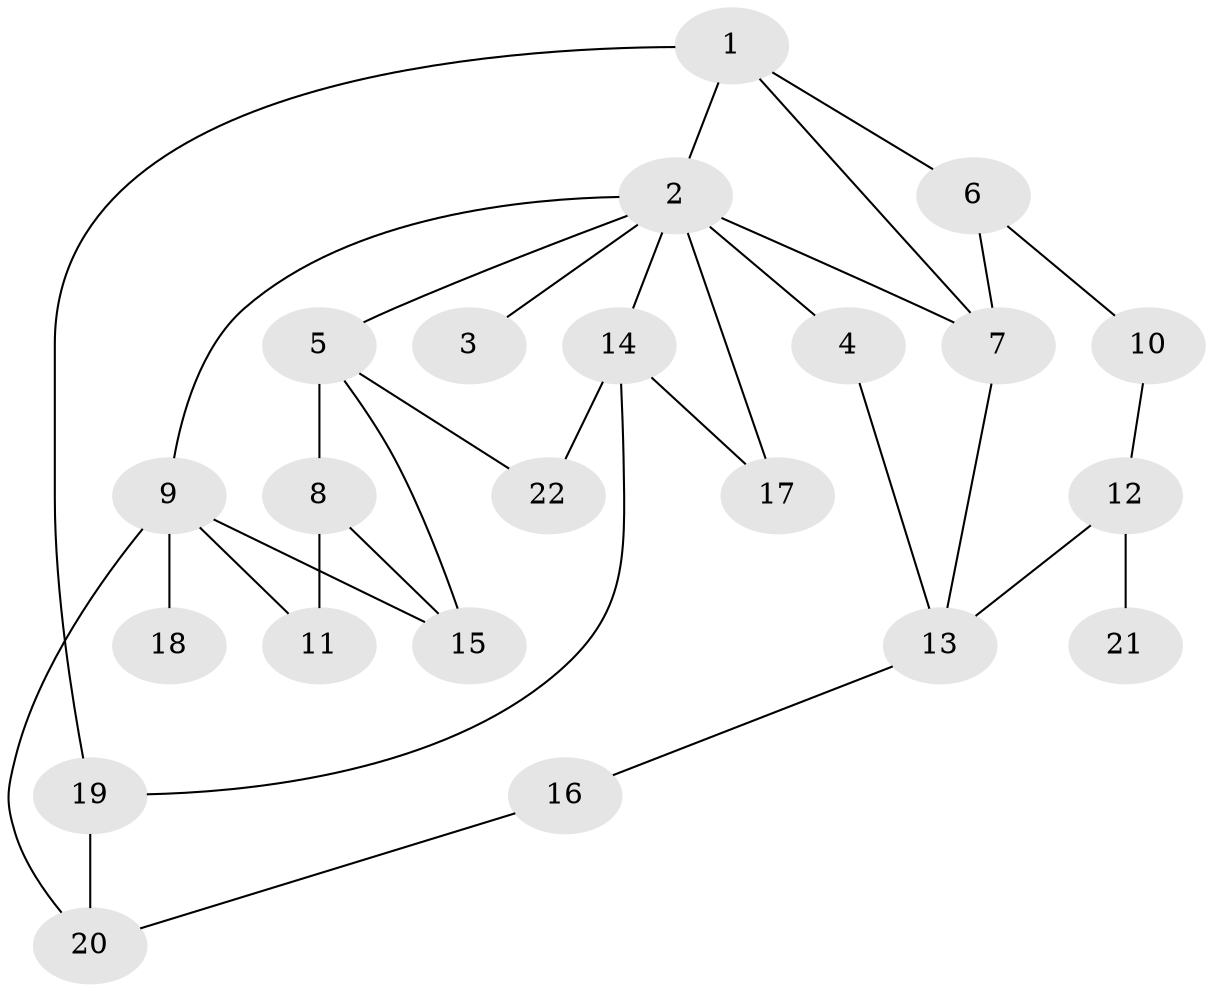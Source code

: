 // original degree distribution, {5: 0.10909090909090909, 3: 0.18181818181818182, 4: 0.05454545454545454, 6: 0.03636363636363636, 2: 0.36363636363636365, 1: 0.2545454545454545}
// Generated by graph-tools (version 1.1) at 2025/48/03/04/25 22:48:40]
// undirected, 22 vertices, 33 edges
graph export_dot {
  node [color=gray90,style=filled];
  1;
  2;
  3;
  4;
  5;
  6;
  7;
  8;
  9;
  10;
  11;
  12;
  13;
  14;
  15;
  16;
  17;
  18;
  19;
  20;
  21;
  22;
  1 -- 2 [weight=2.0];
  1 -- 6 [weight=2.0];
  1 -- 7 [weight=2.0];
  1 -- 19 [weight=2.0];
  2 -- 3 [weight=2.0];
  2 -- 4 [weight=1.0];
  2 -- 5 [weight=1.0];
  2 -- 7 [weight=1.0];
  2 -- 9 [weight=1.0];
  2 -- 14 [weight=1.0];
  2 -- 17 [weight=1.0];
  4 -- 13 [weight=1.0];
  5 -- 8 [weight=1.0];
  5 -- 15 [weight=1.0];
  5 -- 22 [weight=1.0];
  6 -- 7 [weight=1.0];
  6 -- 10 [weight=1.0];
  7 -- 13 [weight=1.0];
  8 -- 11 [weight=1.0];
  8 -- 15 [weight=1.0];
  9 -- 11 [weight=1.0];
  9 -- 15 [weight=1.0];
  9 -- 18 [weight=1.0];
  9 -- 20 [weight=1.0];
  10 -- 12 [weight=1.0];
  12 -- 13 [weight=1.0];
  12 -- 21 [weight=1.0];
  13 -- 16 [weight=1.0];
  14 -- 17 [weight=1.0];
  14 -- 19 [weight=1.0];
  14 -- 22 [weight=1.0];
  16 -- 20 [weight=1.0];
  19 -- 20 [weight=3.0];
}
